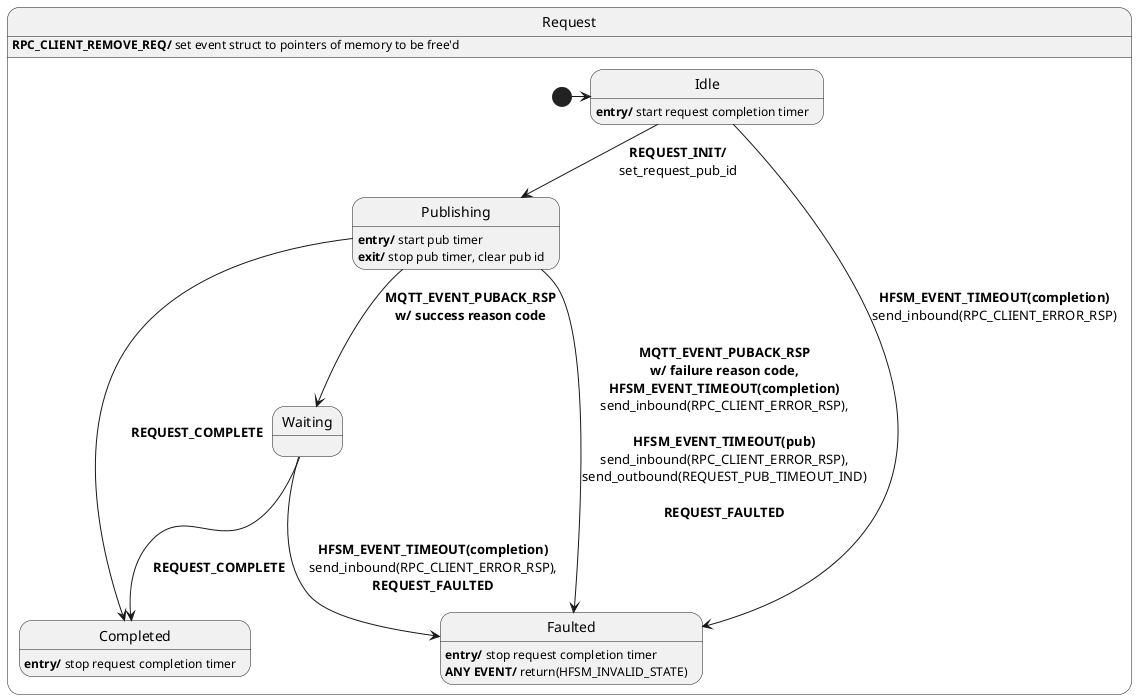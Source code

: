 @startuml
' ignore these as handled outside of this diagram: MQTT_EVENT_CONNECT_REQ, MQTT_EVENT_CONNECT_RSP, MQTT_EVENT_DISCONNECT_REQ, MQTT_EVENT_DISCONNECT_RSP
' Assumptions:
' 0. Unknown events are forwarded (in their original direction, either inbound or outbound).
' 1. send_inbound, send_outbound are used to send information to the app and network respectively.
' 2. All events check that they are for this request or have the correct pub id before processing them.


state Request {
  state Idle
  Idle: <b>entry/</b> start request completion timer

  state Publishing
  Publishing : <b>entry/</b> start pub timer
  Publishing : <b>exit/</b> stop pub timer, clear pub id

  state Waiting
  state Completed
  Completed : <b>entry/</b> stop request completion timer
  state Faulted
  Faulted : <b>entry/</b> stop request completion timer
  Faulted : <b>ANY EVENT/</b> return(HFSM_INVALID_STATE)

  [*] -> Idle
  Idle --> Publishing : <b>REQUEST_INIT/</b>\nset_request_pub_id
  Publishing --> Waiting : <b>MQTT_EVENT_PUBACK_RSP</b>\n<b>w/ success reason code</b>
  Publishing --> Completed : <b>REQUEST_COMPLETE</b>
  Publishing --> Faulted : <b>MQTT_EVENT_PUBACK_RSP</b>\n<b>w/ failure reason code,</b>\n<b>HFSM_EVENT_TIMEOUT(completion)</b>\nsend_inbound(RPC_CLIENT_ERROR_RSP),\n\n<b>HFSM_EVENT_TIMEOUT(pub)</b>\nsend_inbound(RPC_CLIENT_ERROR_RSP),\nsend_outbound(REQUEST_PUB_TIMEOUT_IND)\n\n<b>REQUEST_FAULTED</b>
  Waiting --> Completed : <b>REQUEST_COMPLETE</b>
  Waiting --> Faulted : <b>HFSM_EVENT_TIMEOUT(completion)</b>\nsend_inbound(RPC_CLIENT_ERROR_RSP),\n<b>REQUEST_FAULTED</b>
  Idle --> Faulted : <b>HFSM_EVENT_TIMEOUT(completion)</b>\nsend_inbound(RPC_CLIENT_ERROR_RSP)

}
Request : <b>RPC_CLIENT_REMOVE_REQ/</b> set event struct to pointers of memory to be free'd

@enduml
